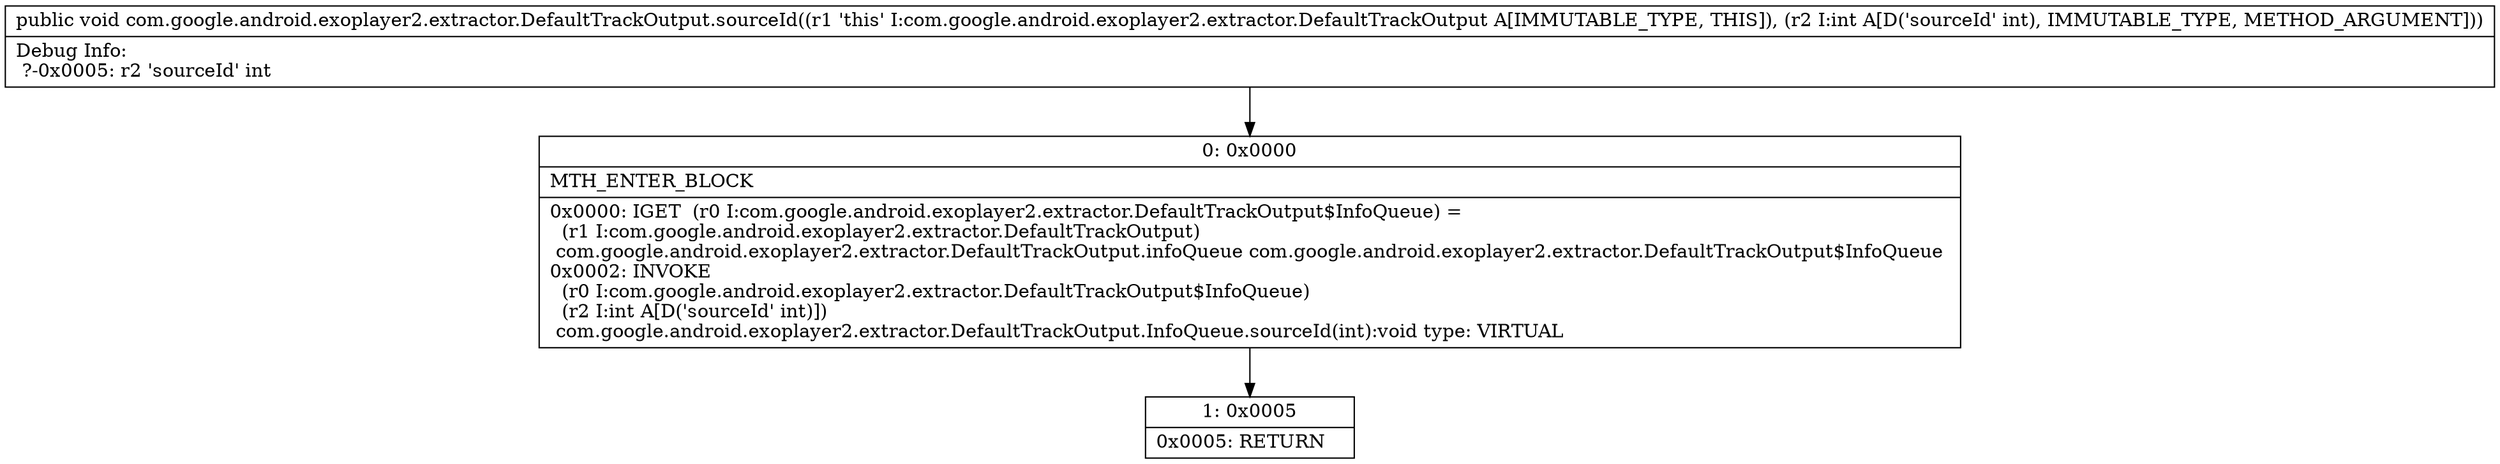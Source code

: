 digraph "CFG forcom.google.android.exoplayer2.extractor.DefaultTrackOutput.sourceId(I)V" {
Node_0 [shape=record,label="{0\:\ 0x0000|MTH_ENTER_BLOCK\l|0x0000: IGET  (r0 I:com.google.android.exoplayer2.extractor.DefaultTrackOutput$InfoQueue) = \l  (r1 I:com.google.android.exoplayer2.extractor.DefaultTrackOutput)\l com.google.android.exoplayer2.extractor.DefaultTrackOutput.infoQueue com.google.android.exoplayer2.extractor.DefaultTrackOutput$InfoQueue \l0x0002: INVOKE  \l  (r0 I:com.google.android.exoplayer2.extractor.DefaultTrackOutput$InfoQueue)\l  (r2 I:int A[D('sourceId' int)])\l com.google.android.exoplayer2.extractor.DefaultTrackOutput.InfoQueue.sourceId(int):void type: VIRTUAL \l}"];
Node_1 [shape=record,label="{1\:\ 0x0005|0x0005: RETURN   \l}"];
MethodNode[shape=record,label="{public void com.google.android.exoplayer2.extractor.DefaultTrackOutput.sourceId((r1 'this' I:com.google.android.exoplayer2.extractor.DefaultTrackOutput A[IMMUTABLE_TYPE, THIS]), (r2 I:int A[D('sourceId' int), IMMUTABLE_TYPE, METHOD_ARGUMENT]))  | Debug Info:\l  ?\-0x0005: r2 'sourceId' int\l}"];
MethodNode -> Node_0;
Node_0 -> Node_1;
}

